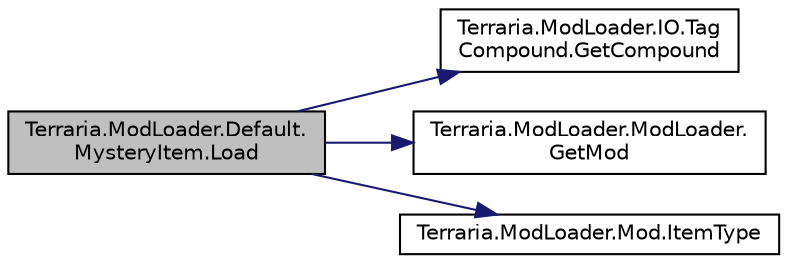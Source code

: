 digraph "Terraria.ModLoader.Default.MysteryItem.Load"
{
  edge [fontname="Helvetica",fontsize="10",labelfontname="Helvetica",labelfontsize="10"];
  node [fontname="Helvetica",fontsize="10",shape=record];
  rankdir="LR";
  Node3 [label="Terraria.ModLoader.Default.\lMysteryItem.Load",height=0.2,width=0.4,color="black", fillcolor="grey75", style="filled", fontcolor="black"];
  Node3 -> Node4 [color="midnightblue",fontsize="10",style="solid",fontname="Helvetica"];
  Node4 [label="Terraria.ModLoader.IO.Tag\lCompound.GetCompound",height=0.2,width=0.4,color="black", fillcolor="white", style="filled",URL="$class_terraria_1_1_mod_loader_1_1_i_o_1_1_tag_compound.html#a753b1f987e208031a74ee33546612fb3"];
  Node3 -> Node5 [color="midnightblue",fontsize="10",style="solid",fontname="Helvetica"];
  Node5 [label="Terraria.ModLoader.ModLoader.\lGetMod",height=0.2,width=0.4,color="black", fillcolor="white", style="filled",URL="$class_terraria_1_1_mod_loader_1_1_mod_loader.html#aed988cac63e90351b6ed0bd72495f3af"];
  Node3 -> Node6 [color="midnightblue",fontsize="10",style="solid",fontname="Helvetica"];
  Node6 [label="Terraria.ModLoader.Mod.ItemType",height=0.2,width=0.4,color="black", fillcolor="white", style="filled",URL="$class_terraria_1_1_mod_loader_1_1_mod.html#a709d36738b1e8639ea0d9917035cfca2"];
}
